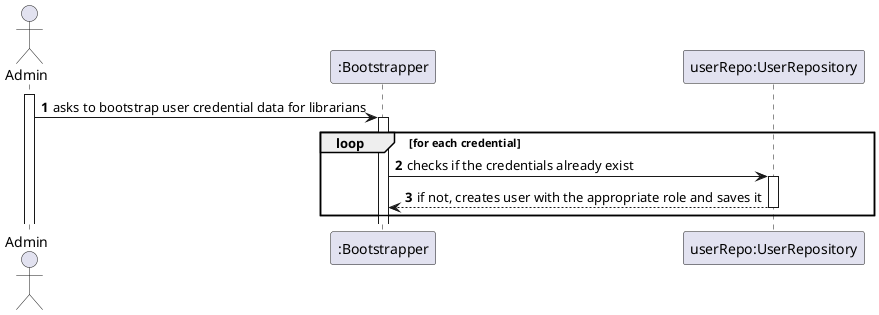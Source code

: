 @startuml
'https://plantuml.com/sequence-diagram

autoactivate on
autonumber

actor "Admin" as User
participant ":Bootstrapper" as Ctrl
participant "userRepo:UserRepository" as Repo

activate User

User -> Ctrl: asks to bootstrap user credential data for librarians
loop for each credential
    Ctrl -> Repo: checks if the credentials already exist
    Repo --> Ctrl: if not, creates user with the appropriate role and saves it
end loop

@enduml